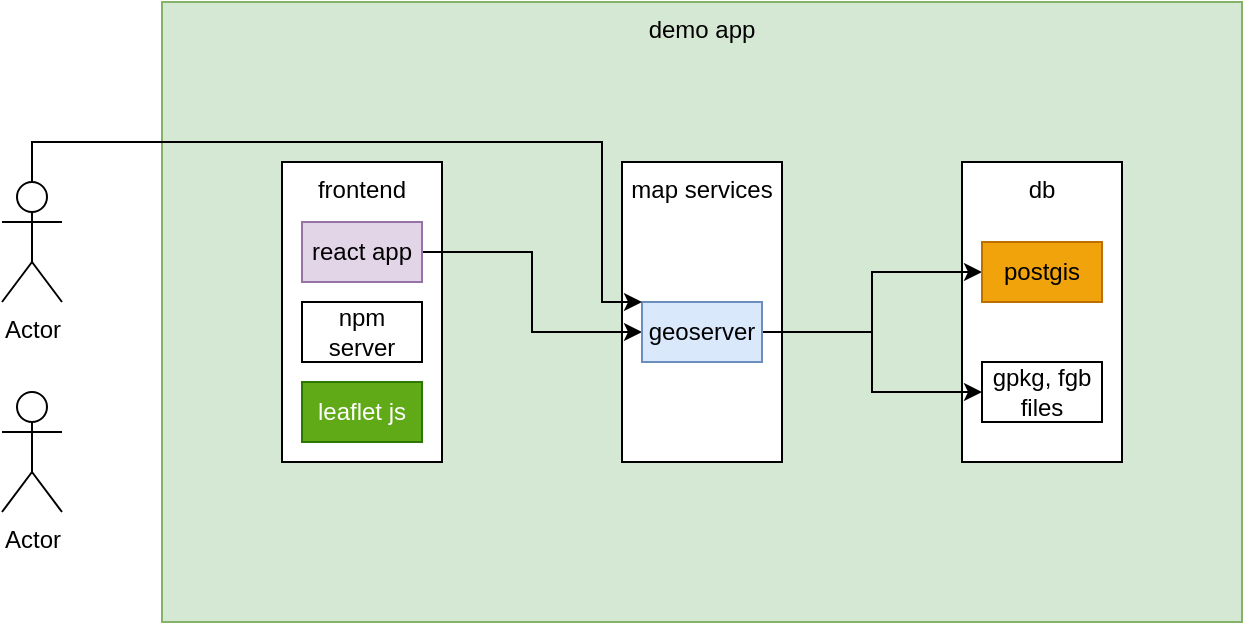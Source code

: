 <mxfile version="24.2.5" type="github">
  <diagram name="Strona-1" id="LtC-C4iExrp6A5G1D2AR">
    <mxGraphModel dx="996" dy="533" grid="1" gridSize="10" guides="1" tooltips="1" connect="1" arrows="1" fold="1" page="1" pageScale="1" pageWidth="827" pageHeight="1169" math="0" shadow="0">
      <root>
        <mxCell id="0" />
        <mxCell id="1" parent="0" />
        <mxCell id="fLhJcs8frifRA6xH1OUb-13" value="demo app" style="rounded=0;whiteSpace=wrap;html=1;verticalAlign=top;fillColor=#d5e8d4;strokeColor=#82b366;" vertex="1" parent="1">
          <mxGeometry x="100" y="120" width="540" height="310" as="geometry" />
        </mxCell>
        <mxCell id="fLhJcs8frifRA6xH1OUb-10" style="edgeStyle=orthogonalEdgeStyle;rounded=0;orthogonalLoop=1;jettySize=auto;html=1;exitX=0;exitY=0;exitDx=0;exitDy=0;entryX=0;entryY=0;entryDx=0;entryDy=0;" edge="1" parent="1" source="fLhJcs8frifRA6xH1OUb-3" target="fLhJcs8frifRA6xH1OUb-3">
          <mxGeometry relative="1" as="geometry">
            <mxPoint x="230" y="220" as="targetPoint" />
          </mxGeometry>
        </mxCell>
        <mxCell id="fLhJcs8frifRA6xH1OUb-3" value="frontend" style="rounded=0;whiteSpace=wrap;html=1;horizontal=0;verticalAlign=top;rotation=90;" vertex="1" parent="1">
          <mxGeometry x="125" y="235" width="150" height="80" as="geometry" />
        </mxCell>
        <mxCell id="fLhJcs8frifRA6xH1OUb-4" value="map services" style="rounded=0;whiteSpace=wrap;html=1;horizontal=0;verticalAlign=top;rotation=90;" vertex="1" parent="1">
          <mxGeometry x="295" y="235" width="150" height="80" as="geometry" />
        </mxCell>
        <mxCell id="fLhJcs8frifRA6xH1OUb-5" value="db" style="rounded=0;whiteSpace=wrap;html=1;horizontal=0;verticalAlign=top;rotation=90;" vertex="1" parent="1">
          <mxGeometry x="465" y="235" width="150" height="80" as="geometry" />
        </mxCell>
        <mxCell id="fLhJcs8frifRA6xH1OUb-14" style="edgeStyle=orthogonalEdgeStyle;rounded=0;orthogonalLoop=1;jettySize=auto;html=1;entryX=0;entryY=0.5;entryDx=0;entryDy=0;" edge="1" parent="1" source="fLhJcs8frifRA6xH1OUb-6" target="fLhJcs8frifRA6xH1OUb-9">
          <mxGeometry relative="1" as="geometry" />
        </mxCell>
        <mxCell id="fLhJcs8frifRA6xH1OUb-6" value="react app" style="rounded=0;whiteSpace=wrap;html=1;fillColor=#e1d5e7;strokeColor=#9673a6;" vertex="1" parent="1">
          <mxGeometry x="170" y="230" width="60" height="30" as="geometry" />
        </mxCell>
        <mxCell id="fLhJcs8frifRA6xH1OUb-7" value="npm server" style="rounded=0;whiteSpace=wrap;html=1;" vertex="1" parent="1">
          <mxGeometry x="170" y="270" width="60" height="30" as="geometry" />
        </mxCell>
        <mxCell id="fLhJcs8frifRA6xH1OUb-8" value="leaflet js" style="rounded=0;whiteSpace=wrap;html=1;fillColor=#60a917;fontColor=#ffffff;strokeColor=#2D7600;" vertex="1" parent="1">
          <mxGeometry x="170" y="310" width="60" height="30" as="geometry" />
        </mxCell>
        <mxCell id="fLhJcs8frifRA6xH1OUb-15" style="edgeStyle=orthogonalEdgeStyle;rounded=0;orthogonalLoop=1;jettySize=auto;html=1;entryX=0;entryY=0.5;entryDx=0;entryDy=0;" edge="1" parent="1" source="fLhJcs8frifRA6xH1OUb-9" target="fLhJcs8frifRA6xH1OUb-11">
          <mxGeometry relative="1" as="geometry" />
        </mxCell>
        <mxCell id="fLhJcs8frifRA6xH1OUb-16" style="edgeStyle=orthogonalEdgeStyle;rounded=0;orthogonalLoop=1;jettySize=auto;html=1;entryX=0;entryY=0.5;entryDx=0;entryDy=0;" edge="1" parent="1" source="fLhJcs8frifRA6xH1OUb-9" target="fLhJcs8frifRA6xH1OUb-12">
          <mxGeometry relative="1" as="geometry" />
        </mxCell>
        <mxCell id="fLhJcs8frifRA6xH1OUb-9" value="geoserver" style="rounded=0;whiteSpace=wrap;html=1;fillColor=#dae8fc;strokeColor=#6c8ebf;" vertex="1" parent="1">
          <mxGeometry x="340" y="270" width="60" height="30" as="geometry" />
        </mxCell>
        <mxCell id="fLhJcs8frifRA6xH1OUb-11" value="postgis" style="rounded=0;whiteSpace=wrap;html=1;fillColor=#f0a30a;fontColor=#000000;strokeColor=#BD7000;" vertex="1" parent="1">
          <mxGeometry x="510" y="240" width="60" height="30" as="geometry" />
        </mxCell>
        <mxCell id="fLhJcs8frifRA6xH1OUb-12" value="gpkg, fgb files" style="rounded=0;whiteSpace=wrap;html=1;" vertex="1" parent="1">
          <mxGeometry x="510" y="300" width="60" height="30" as="geometry" />
        </mxCell>
        <mxCell id="fLhJcs8frifRA6xH1OUb-28" style="edgeStyle=orthogonalEdgeStyle;rounded=0;orthogonalLoop=1;jettySize=auto;html=1;" edge="1" parent="1" source="fLhJcs8frifRA6xH1OUb-17">
          <mxGeometry relative="1" as="geometry">
            <mxPoint x="340" y="270" as="targetPoint" />
            <Array as="points">
              <mxPoint x="320" y="190" />
              <mxPoint x="320" y="270" />
            </Array>
          </mxGeometry>
        </mxCell>
        <mxCell id="fLhJcs8frifRA6xH1OUb-17" value="Actor" style="shape=umlActor;verticalLabelPosition=bottom;verticalAlign=top;html=1;outlineConnect=0;" vertex="1" parent="1">
          <mxGeometry x="20" y="210" width="30" height="60" as="geometry" />
        </mxCell>
        <mxCell id="fLhJcs8frifRA6xH1OUb-20" value="Actor" style="shape=umlActor;verticalLabelPosition=bottom;verticalAlign=top;html=1;outlineConnect=0;" vertex="1" parent="1">
          <mxGeometry x="20" y="315" width="30" height="60" as="geometry" />
        </mxCell>
      </root>
    </mxGraphModel>
  </diagram>
</mxfile>
